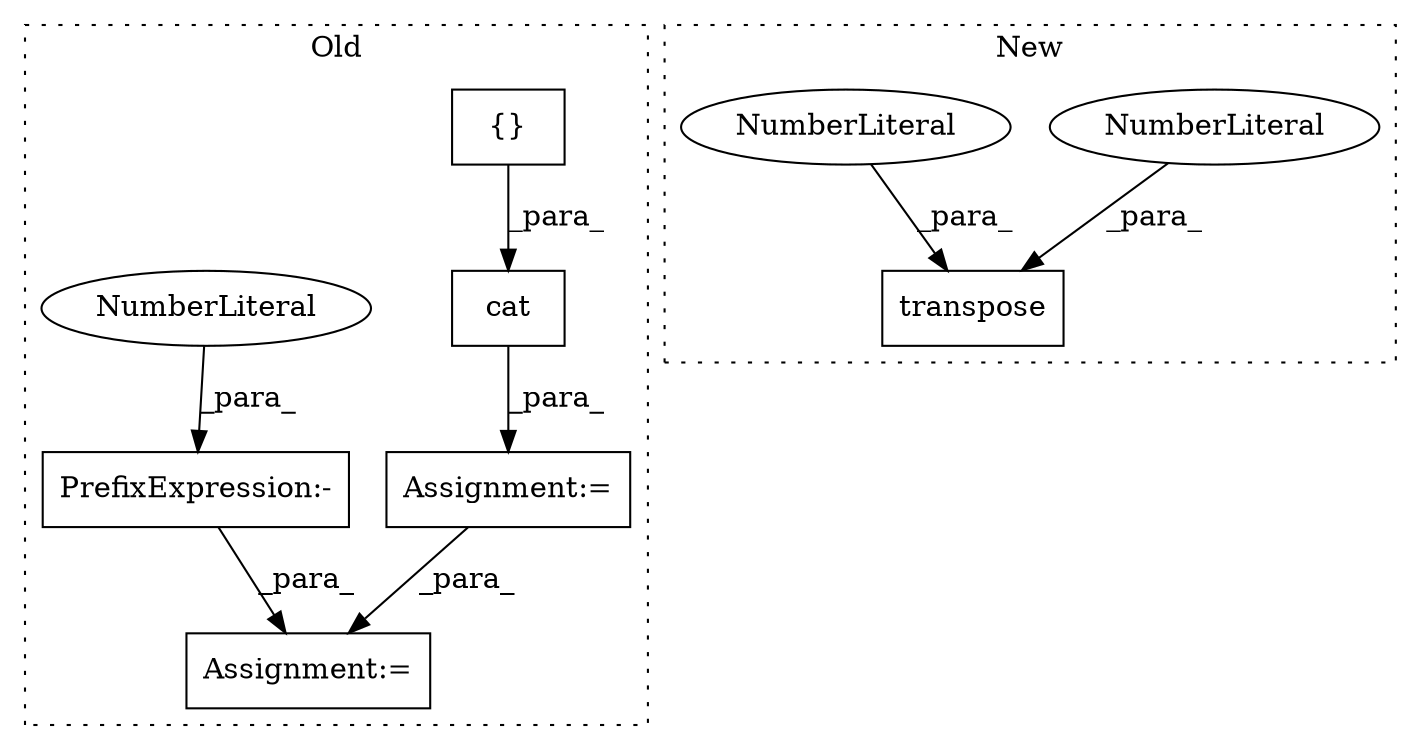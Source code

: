 digraph G {
subgraph cluster0 {
1 [label="cat" a="32" s="3319,3347" l="4,1" shape="box"];
4 [label="Assignment:=" a="7" s="3392" l="2" shape="box"];
6 [label="Assignment:=" a="7" s="3291" l="1" shape="box"];
7 [label="{}" a="4" s="3332,3343" l="1,1" shape="box"];
8 [label="PrefixExpression:-" a="38" s="3416" l="1" shape="box"];
9 [label="NumberLiteral" a="34" s="3417" l="1" shape="ellipse"];
label = "Old";
style="dotted";
}
subgraph cluster1 {
2 [label="transpose" a="32" s="3237,3250" l="10,1" shape="box"];
3 [label="NumberLiteral" a="34" s="3249" l="1" shape="ellipse"];
5 [label="NumberLiteral" a="34" s="3247" l="1" shape="ellipse"];
label = "New";
style="dotted";
}
1 -> 6 [label="_para_"];
3 -> 2 [label="_para_"];
5 -> 2 [label="_para_"];
6 -> 4 [label="_para_"];
7 -> 1 [label="_para_"];
8 -> 4 [label="_para_"];
9 -> 8 [label="_para_"];
}